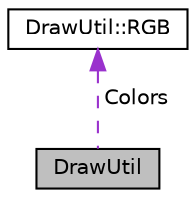 digraph "DrawUtil"
{
  edge [fontname="Helvetica",fontsize="10",labelfontname="Helvetica",labelfontsize="10"];
  node [fontname="Helvetica",fontsize="10",shape=record];
  Node1 [label="DrawUtil",height=0.2,width=0.4,color="black", fillcolor="grey75", style="filled", fontcolor="black"];
  Node2 -> Node1 [dir="back",color="darkorchid3",fontsize="10",style="dashed",label=" Colors" ,fontname="Helvetica"];
  Node2 [label="DrawUtil::RGB",height=0.2,width=0.4,color="black", fillcolor="white", style="filled",URL="$struct_draw_util_1_1_r_g_b.html"];
}
